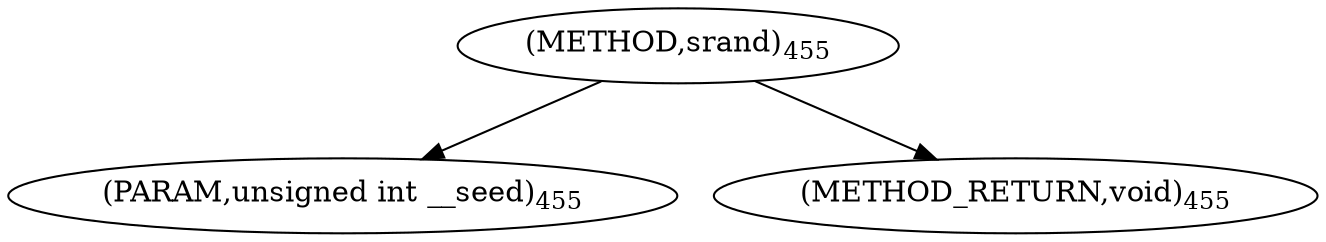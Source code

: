 digraph "srand" {  
"33288" [label = <(METHOD,srand)<SUB>455</SUB>> ]
"33289" [label = <(PARAM,unsigned int __seed)<SUB>455</SUB>> ]
"33290" [label = <(METHOD_RETURN,void)<SUB>455</SUB>> ]
  "33288" -> "33289" 
  "33288" -> "33290" 
}
